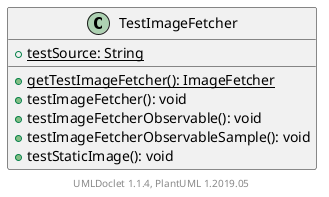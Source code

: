 @startuml

    class TestImageFetcher [[TestImageFetcher.html]] {
        {static} +testSource: String
        {static} +getTestImageFetcher(): ImageFetcher
        +testImageFetcher(): void
        +testImageFetcherObservable(): void
        +testImageFetcherObservableSample(): void
        +testStaticImage(): void
    }


    center footer UMLDoclet 1.1.4, PlantUML 1.2019.05
@enduml
